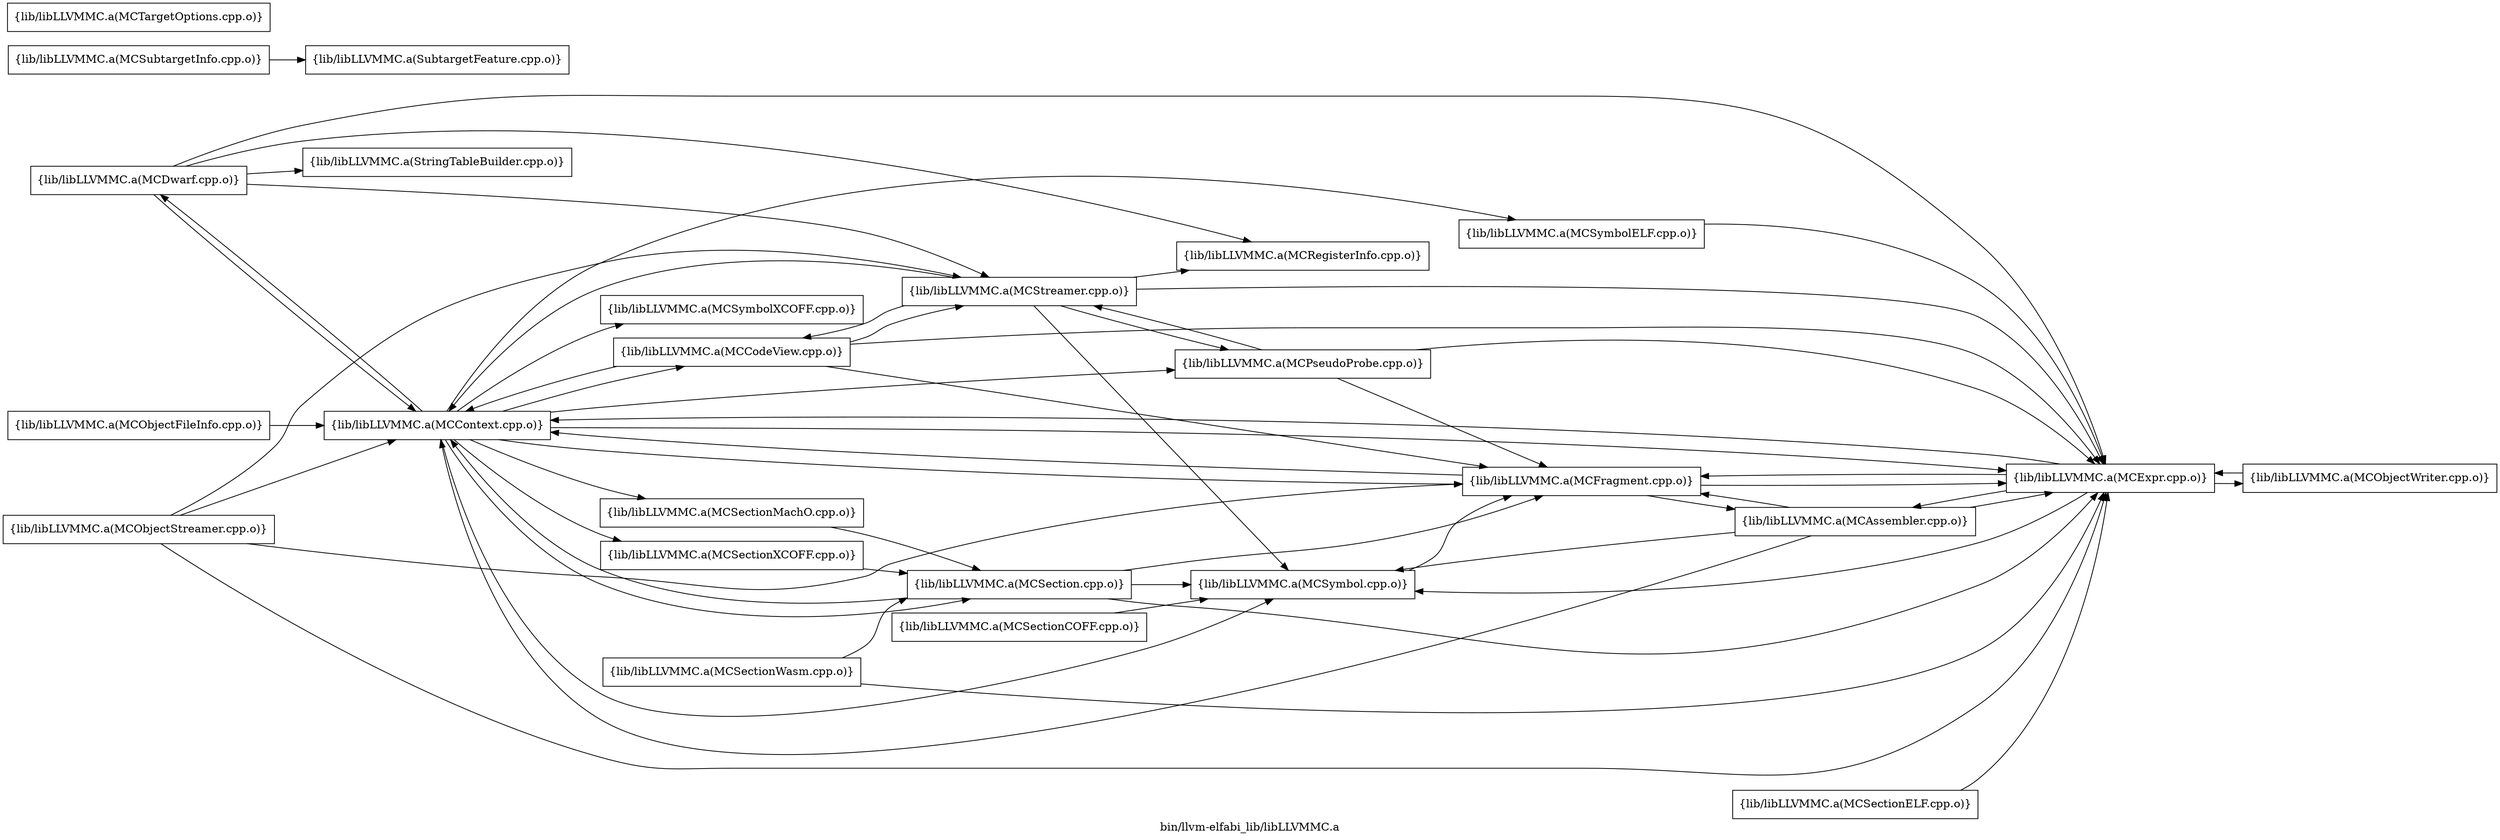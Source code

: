 digraph "bin/llvm-elfabi_lib/libLLVMMC.a" {
	label="bin/llvm-elfabi_lib/libLLVMMC.a";
	rankdir=LR;

	Node0x5641d554f148 [shape=record,shape=box,group=0,label="{lib/libLLVMMC.a(StringTableBuilder.cpp.o)}"];
	Node0x5641d554cda8 [shape=record,shape=box,group=0,label="{lib/libLLVMMC.a(SubtargetFeature.cpp.o)}"];
	Node0x5641d5551218 [shape=record,shape=box,group=0,label="{lib/libLLVMMC.a(MCContext.cpp.o)}"];
	Node0x5641d5551218 -> Node0x5641d5550a48;
	Node0x5641d5551218 -> Node0x5641d5552d48;
	Node0x5641d5551218 -> Node0x5641d554ed88;
	Node0x5641d5551218 -> Node0x5641d55513a8;
	Node0x5641d5551218 -> Node0x5641d5552618;
	Node0x5641d5551218 -> Node0x5641d554f0a8;
	Node0x5641d5551218 -> Node0x5641d554fbe8;
	Node0x5641d5551218 -> Node0x5641d5550bd8;
	Node0x5641d5551218 -> Node0x5641d554faf8;
	Node0x5641d5551218 -> Node0x5641d5550778;
	Node0x5641d5551218 -> Node0x5641d554e1f8;
	Node0x5641d5551088 [shape=record,shape=box,group=0,label="{lib/libLLVMMC.a(MCObjectFileInfo.cpp.o)}"];
	Node0x5641d5551088 -> Node0x5641d5551218;
	Node0x5641d5550e08 [shape=record,shape=box,group=0,label="{lib/libLLVMMC.a(MCStreamer.cpp.o)}"];
	Node0x5641d5550e08 -> Node0x5641d5550a48;
	Node0x5641d5550e08 -> Node0x5641d5551218;
	Node0x5641d5550e08 -> Node0x5641d554ed88;
	Node0x5641d5550e08 -> Node0x5641d5552618;
	Node0x5641d5550e08 -> Node0x5641d554f058;
	Node0x5641d5550e08 -> Node0x5641d554faf8;
	Node0x5641d554ee78 [shape=record,shape=box,group=0,label="{lib/libLLVMMC.a(MCTargetOptions.cpp.o)}"];
	Node0x5641d554ed88 [shape=record,shape=box,group=0,label="{lib/libLLVMMC.a(MCExpr.cpp.o)}"];
	Node0x5641d554ed88 -> Node0x5641d5551218;
	Node0x5641d554ed88 -> Node0x5641d554f3c8;
	Node0x5641d554ed88 -> Node0x5641d55513a8;
	Node0x5641d554ed88 -> Node0x5641d5552898;
	Node0x5641d554ed88 -> Node0x5641d554faf8;
	Node0x5641d5550a48 [shape=record,shape=box,group=0,label="{lib/libLLVMMC.a(MCCodeView.cpp.o)}"];
	Node0x5641d5550a48 -> Node0x5641d5551218;
	Node0x5641d5550a48 -> Node0x5641d554ed88;
	Node0x5641d5550a48 -> Node0x5641d55513a8;
	Node0x5641d5550a48 -> Node0x5641d5550e08;
	Node0x5641d5552d48 [shape=record,shape=box,group=0,label="{lib/libLLVMMC.a(MCDwarf.cpp.o)}"];
	Node0x5641d5552d48 -> Node0x5641d5551218;
	Node0x5641d5552d48 -> Node0x5641d554ed88;
	Node0x5641d5552d48 -> Node0x5641d554f058;
	Node0x5641d5552d48 -> Node0x5641d5550e08;
	Node0x5641d5552d48 -> Node0x5641d554f148;
	Node0x5641d554f058 [shape=record,shape=box,group=0,label="{lib/libLLVMMC.a(MCRegisterInfo.cpp.o)}"];
	Node0x5641d554e2e8 [shape=record,shape=box,group=0,label="{lib/libLLVMMC.a(MCSectionCOFF.cpp.o)}"];
	Node0x5641d554e2e8 -> Node0x5641d554faf8;
	Node0x5641d554fbe8 [shape=record,shape=box,group=0,label="{lib/libLLVMMC.a(MCSectionMachO.cpp.o)}"];
	Node0x5641d554fbe8 -> Node0x5641d554f0a8;
	Node0x5641d554faf8 [shape=record,shape=box,group=0,label="{lib/libLLVMMC.a(MCSymbol.cpp.o)}"];
	Node0x5641d554faf8 -> Node0x5641d55513a8;
	Node0x5641d55513a8 [shape=record,shape=box,group=0,label="{lib/libLLVMMC.a(MCFragment.cpp.o)}"];
	Node0x5641d55513a8 -> Node0x5641d5551218;
	Node0x5641d55513a8 -> Node0x5641d554ed88;
	Node0x5641d55513a8 -> Node0x5641d554f3c8;
	Node0x5641d5552618 [shape=record,shape=box,group=0,label="{lib/libLLVMMC.a(MCPseudoProbe.cpp.o)}"];
	Node0x5641d5552618 -> Node0x5641d554ed88;
	Node0x5641d5552618 -> Node0x5641d55513a8;
	Node0x5641d5552618 -> Node0x5641d5550e08;
	Node0x5641d554f0a8 [shape=record,shape=box,group=0,label="{lib/libLLVMMC.a(MCSection.cpp.o)}"];
	Node0x5641d554f0a8 -> Node0x5641d5551218;
	Node0x5641d554f0a8 -> Node0x5641d554ed88;
	Node0x5641d554f0a8 -> Node0x5641d55513a8;
	Node0x5641d554f0a8 -> Node0x5641d554faf8;
	Node0x5641d5550bd8 [shape=record,shape=box,group=0,label="{lib/libLLVMMC.a(MCSectionXCOFF.cpp.o)}"];
	Node0x5641d5550bd8 -> Node0x5641d554f0a8;
	Node0x5641d5550778 [shape=record,shape=box,group=0,label="{lib/libLLVMMC.a(MCSymbolELF.cpp.o)}"];
	Node0x5641d5550778 -> Node0x5641d554ed88;
	Node0x5641d554e1f8 [shape=record,shape=box,group=0,label="{lib/libLLVMMC.a(MCSymbolXCOFF.cpp.o)}"];
	Node0x5641d554f3c8 [shape=record,shape=box,group=0,label="{lib/libLLVMMC.a(MCAssembler.cpp.o)}"];
	Node0x5641d554f3c8 -> Node0x5641d5551218;
	Node0x5641d554f3c8 -> Node0x5641d554ed88;
	Node0x5641d554f3c8 -> Node0x5641d55513a8;
	Node0x5641d554f3c8 -> Node0x5641d554faf8;
	Node0x5641d5552898 [shape=record,shape=box,group=0,label="{lib/libLLVMMC.a(MCObjectWriter.cpp.o)}"];
	Node0x5641d5552898 -> Node0x5641d554ed88;
	Node0x5641d5552cf8 [shape=record,shape=box,group=0,label="{lib/libLLVMMC.a(MCObjectStreamer.cpp.o)}"];
	Node0x5641d5552cf8 -> Node0x5641d5551218;
	Node0x5641d5552cf8 -> Node0x5641d554ed88;
	Node0x5641d5552cf8 -> Node0x5641d55513a8;
	Node0x5641d5552cf8 -> Node0x5641d5550e08;
	Node0x5641d5550818 [shape=record,shape=box,group=0,label="{lib/libLLVMMC.a(MCSectionELF.cpp.o)}"];
	Node0x5641d5550818 -> Node0x5641d554ed88;
	Node0x5641d554f9b8 [shape=record,shape=box,group=0,label="{lib/libLLVMMC.a(MCSectionWasm.cpp.o)}"];
	Node0x5641d554f9b8 -> Node0x5641d554ed88;
	Node0x5641d554f9b8 -> Node0x5641d554f0a8;
	Node0x5641d5551b28 [shape=record,shape=box,group=0,label="{lib/libLLVMMC.a(MCSubtargetInfo.cpp.o)}"];
	Node0x5641d5551b28 -> Node0x5641d554cda8;
}
